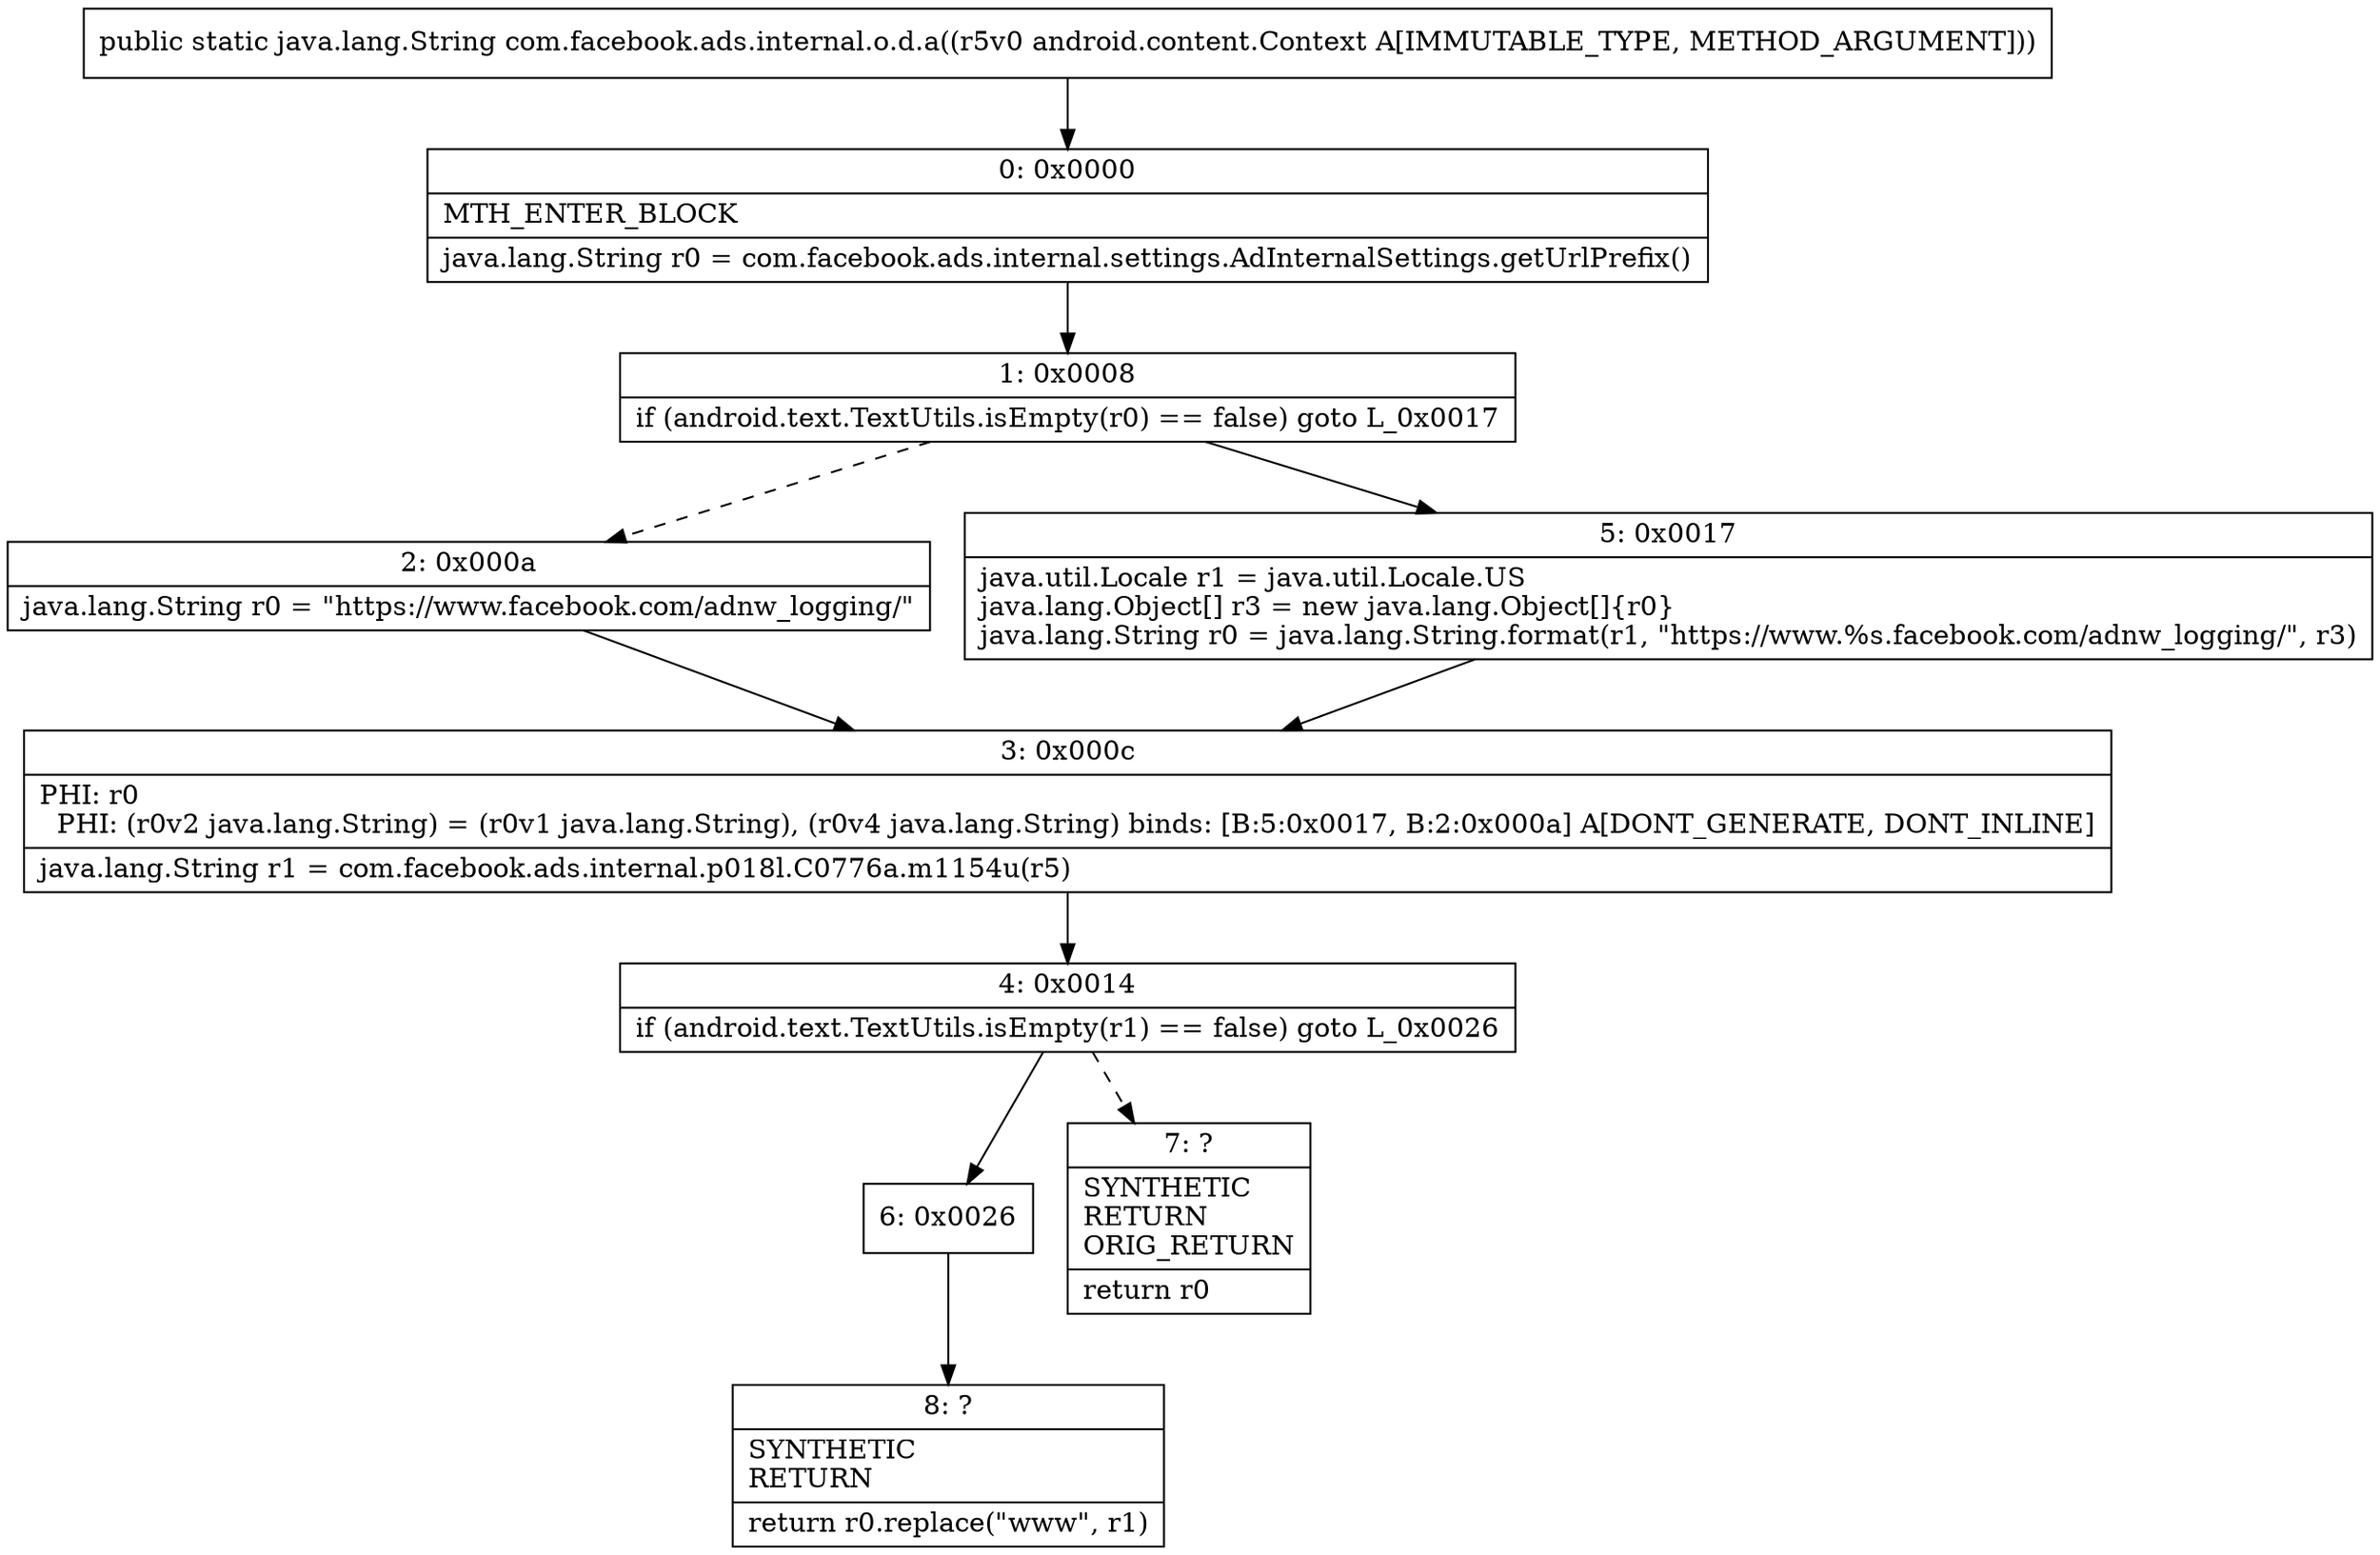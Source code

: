 digraph "CFG forcom.facebook.ads.internal.o.d.a(Landroid\/content\/Context;)Ljava\/lang\/String;" {
Node_0 [shape=record,label="{0\:\ 0x0000|MTH_ENTER_BLOCK\l|java.lang.String r0 = com.facebook.ads.internal.settings.AdInternalSettings.getUrlPrefix()\l}"];
Node_1 [shape=record,label="{1\:\ 0x0008|if (android.text.TextUtils.isEmpty(r0) == false) goto L_0x0017\l}"];
Node_2 [shape=record,label="{2\:\ 0x000a|java.lang.String r0 = \"https:\/\/www.facebook.com\/adnw_logging\/\"\l}"];
Node_3 [shape=record,label="{3\:\ 0x000c|PHI: r0 \l  PHI: (r0v2 java.lang.String) = (r0v1 java.lang.String), (r0v4 java.lang.String) binds: [B:5:0x0017, B:2:0x000a] A[DONT_GENERATE, DONT_INLINE]\l|java.lang.String r1 = com.facebook.ads.internal.p018l.C0776a.m1154u(r5)\l}"];
Node_4 [shape=record,label="{4\:\ 0x0014|if (android.text.TextUtils.isEmpty(r1) == false) goto L_0x0026\l}"];
Node_5 [shape=record,label="{5\:\ 0x0017|java.util.Locale r1 = java.util.Locale.US\ljava.lang.Object[] r3 = new java.lang.Object[]\{r0\}\ljava.lang.String r0 = java.lang.String.format(r1, \"https:\/\/www.%s.facebook.com\/adnw_logging\/\", r3)\l}"];
Node_6 [shape=record,label="{6\:\ 0x0026}"];
Node_7 [shape=record,label="{7\:\ ?|SYNTHETIC\lRETURN\lORIG_RETURN\l|return r0\l}"];
Node_8 [shape=record,label="{8\:\ ?|SYNTHETIC\lRETURN\l|return r0.replace(\"www\", r1)\l}"];
MethodNode[shape=record,label="{public static java.lang.String com.facebook.ads.internal.o.d.a((r5v0 android.content.Context A[IMMUTABLE_TYPE, METHOD_ARGUMENT])) }"];
MethodNode -> Node_0;
Node_0 -> Node_1;
Node_1 -> Node_2[style=dashed];
Node_1 -> Node_5;
Node_2 -> Node_3;
Node_3 -> Node_4;
Node_4 -> Node_6;
Node_4 -> Node_7[style=dashed];
Node_5 -> Node_3;
Node_6 -> Node_8;
}

